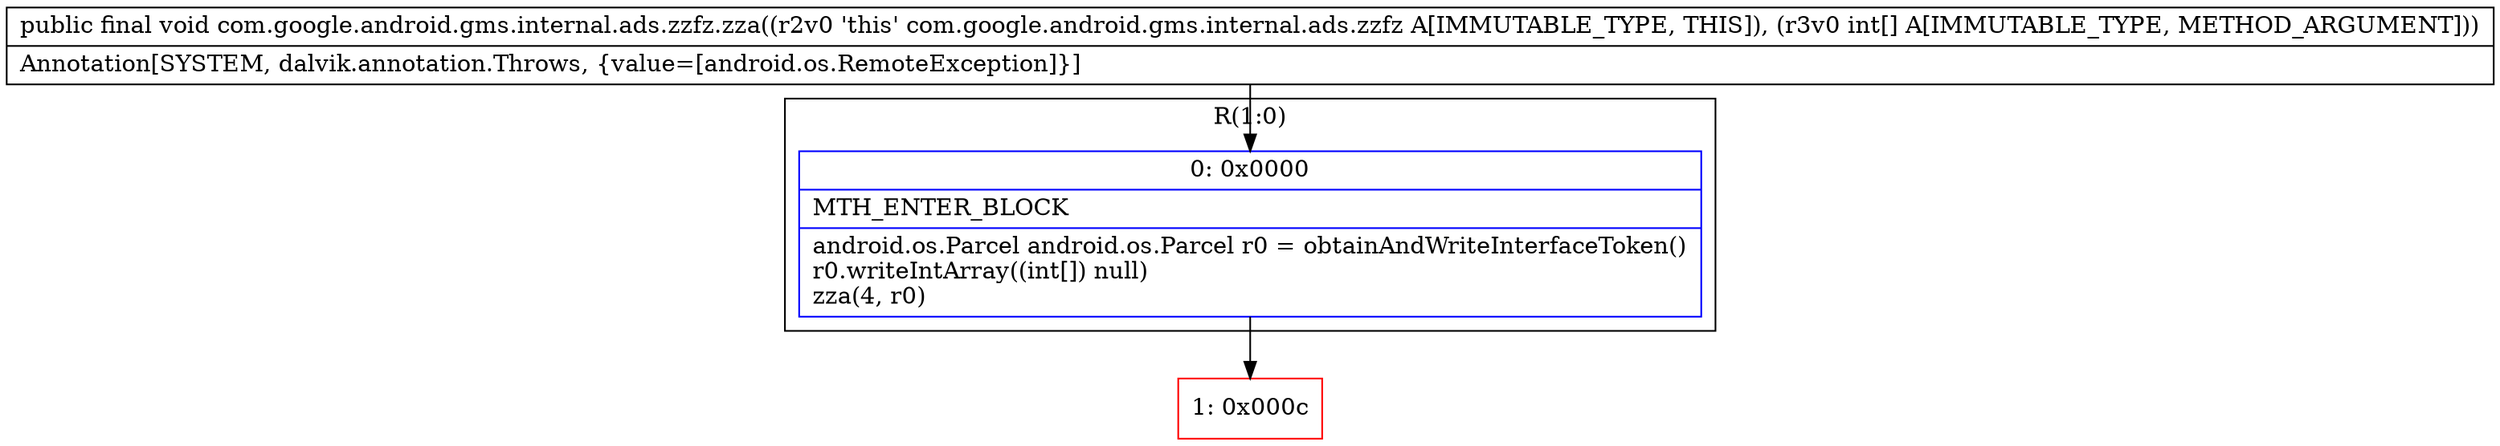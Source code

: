 digraph "CFG forcom.google.android.gms.internal.ads.zzfz.zza([I)V" {
subgraph cluster_Region_1451247861 {
label = "R(1:0)";
node [shape=record,color=blue];
Node_0 [shape=record,label="{0\:\ 0x0000|MTH_ENTER_BLOCK\l|android.os.Parcel android.os.Parcel r0 = obtainAndWriteInterfaceToken()\lr0.writeIntArray((int[]) null)\lzza(4, r0)\l}"];
}
Node_1 [shape=record,color=red,label="{1\:\ 0x000c}"];
MethodNode[shape=record,label="{public final void com.google.android.gms.internal.ads.zzfz.zza((r2v0 'this' com.google.android.gms.internal.ads.zzfz A[IMMUTABLE_TYPE, THIS]), (r3v0 int[] A[IMMUTABLE_TYPE, METHOD_ARGUMENT]))  | Annotation[SYSTEM, dalvik.annotation.Throws, \{value=[android.os.RemoteException]\}]\l}"];
MethodNode -> Node_0;
Node_0 -> Node_1;
}

